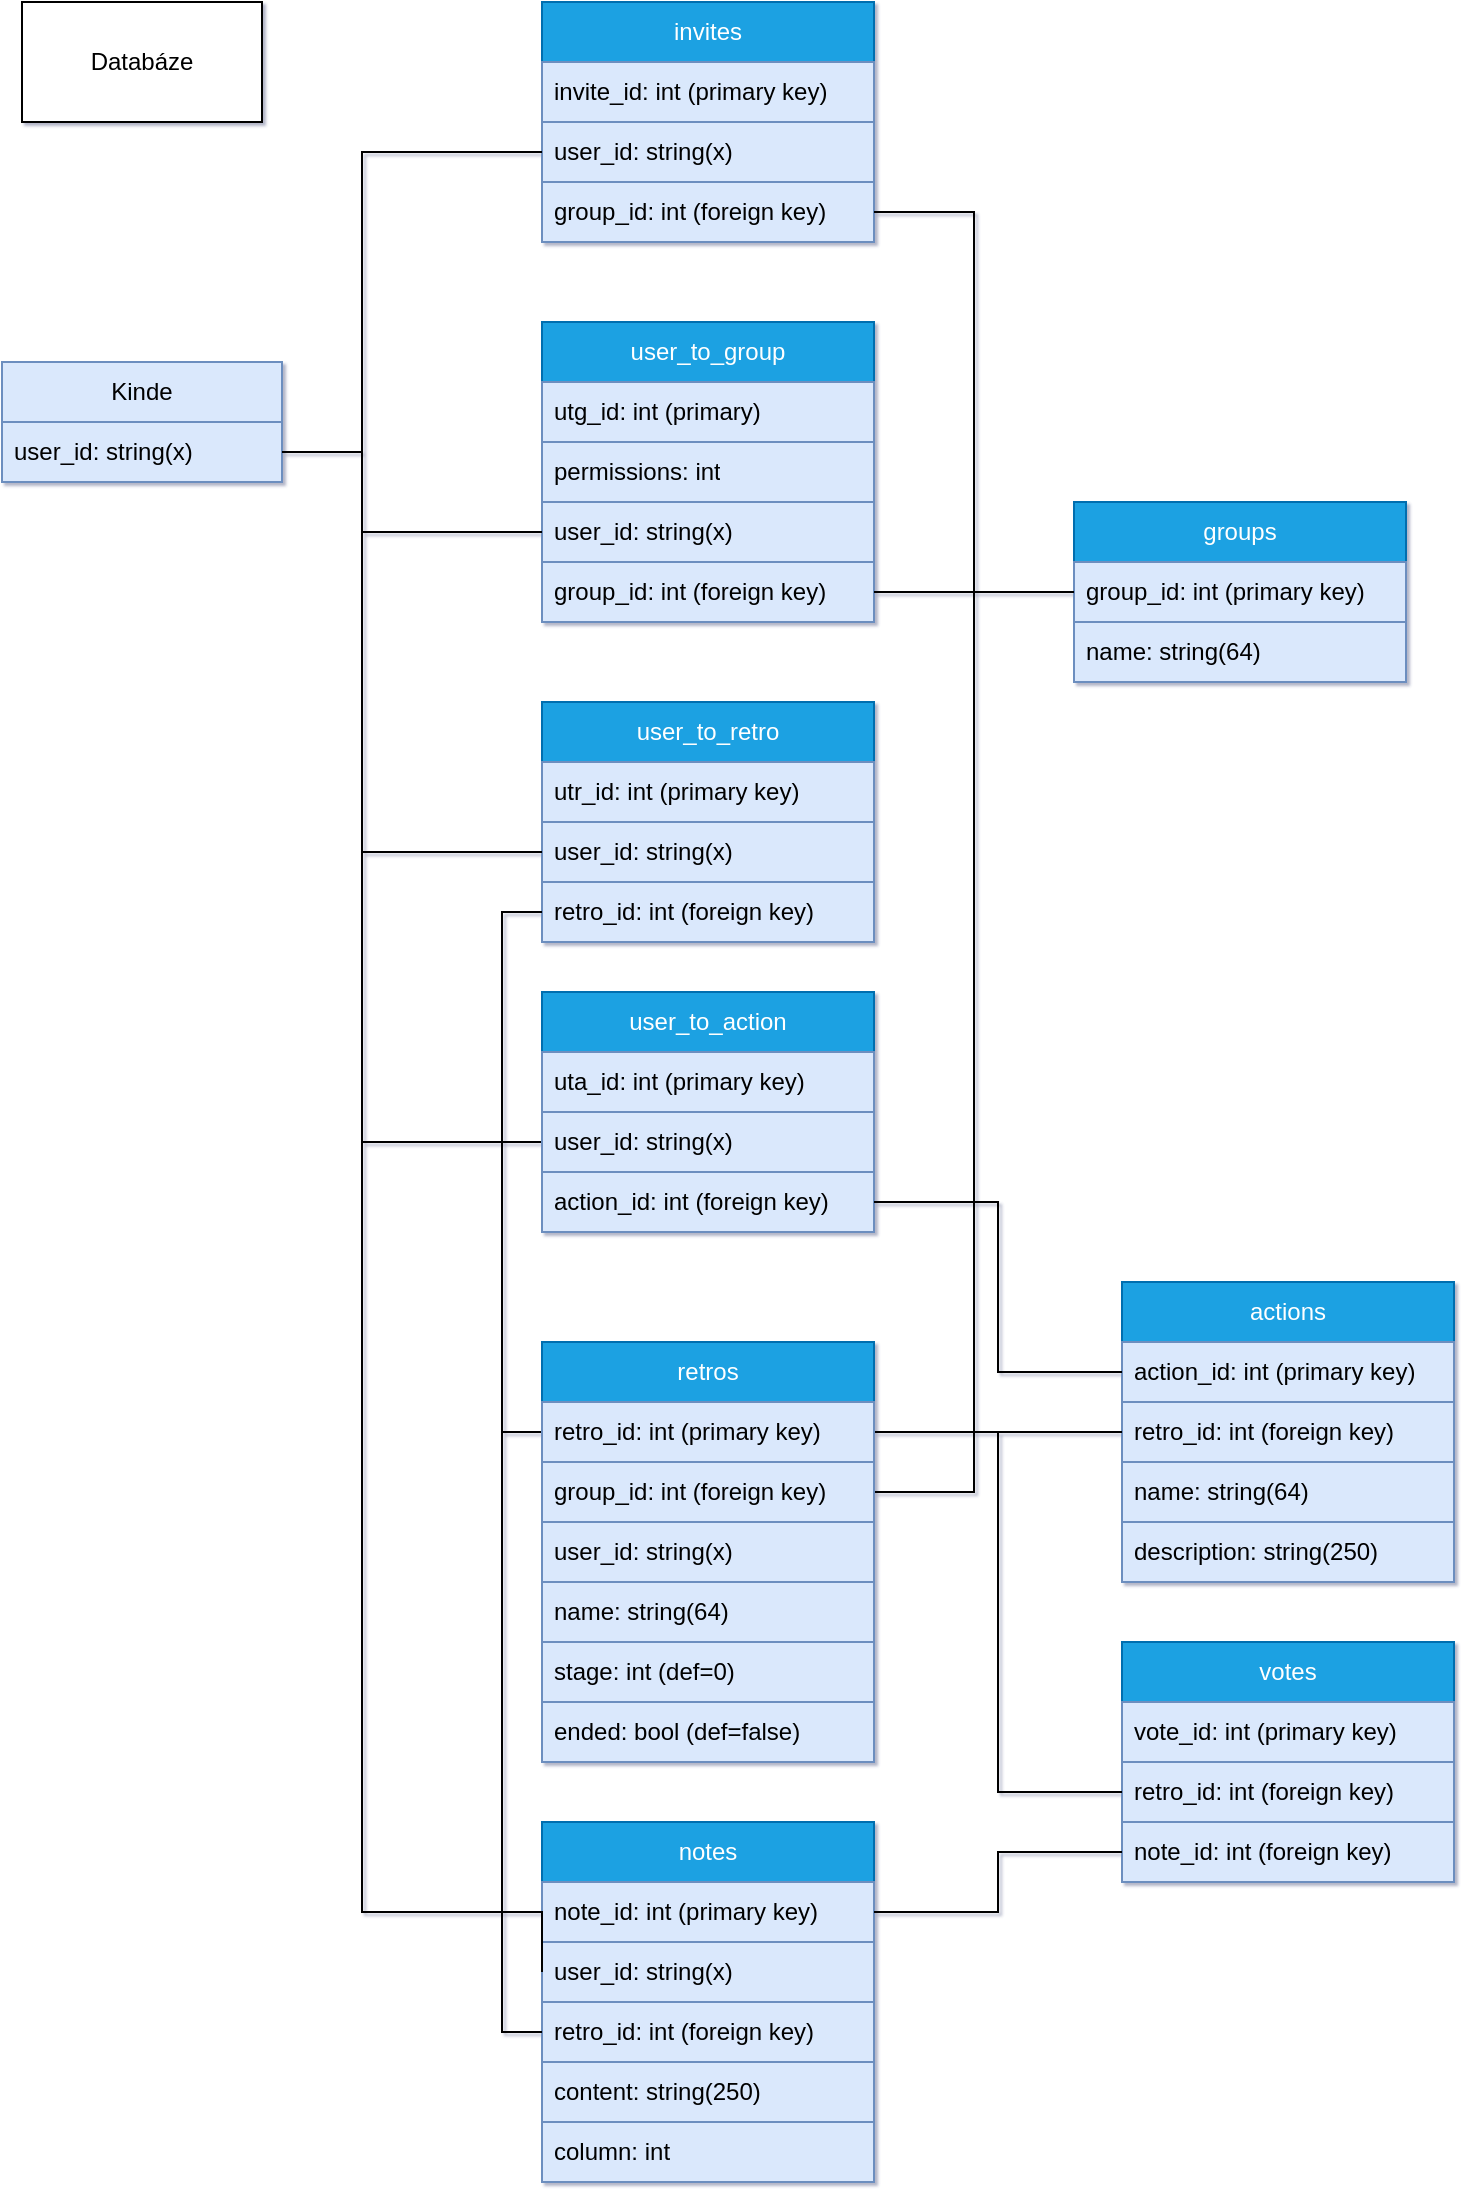 <mxfile version="24.4.9" type="device">
  <diagram name="Stránka-1" id="w-0Qt5PffqAeZ8A1I7gH">
    <mxGraphModel dx="2100" dy="1060" grid="1" gridSize="10" guides="1" tooltips="1" connect="1" arrows="1" fold="1" page="1" pageScale="1" pageWidth="827" pageHeight="1169" background="#ffffff" math="0" shadow="1">
      <root>
        <mxCell id="0" />
        <mxCell id="1" parent="0" />
        <mxCell id="OxJI6XA8iEEOe-zKKF0P-5" value="Databáze" style="rounded=0;whiteSpace=wrap;html=1;" parent="1" vertex="1">
          <mxGeometry x="40" y="30" width="120" height="60" as="geometry" />
        </mxCell>
        <mxCell id="OxJI6XA8iEEOe-zKKF0P-20" value="user_to_group" style="swimlane;fontStyle=0;childLayout=stackLayout;horizontal=1;startSize=30;horizontalStack=0;resizeParent=1;resizeParentMax=0;resizeLast=0;collapsible=1;marginBottom=0;whiteSpace=wrap;html=1;fillColor=#1ba1e2;fontColor=#ffffff;strokeColor=#006EAF;" parent="1" vertex="1">
          <mxGeometry x="300" y="190" width="166" height="150" as="geometry" />
        </mxCell>
        <mxCell id="OxJI6XA8iEEOe-zKKF0P-22" value="utg_id: int (primary)" style="text;strokeColor=#6c8ebf;fillColor=#dae8fc;align=left;verticalAlign=middle;spacingLeft=4;spacingRight=4;overflow=hidden;points=[[0,0.5],[1,0.5]];portConstraint=eastwest;rotatable=0;whiteSpace=wrap;html=1;" parent="OxJI6XA8iEEOe-zKKF0P-20" vertex="1">
          <mxGeometry y="30" width="166" height="30" as="geometry" />
        </mxCell>
        <mxCell id="GZGcqeqN01-Z6DozCxvM-3" value="permissions: int" style="text;strokeColor=#6c8ebf;fillColor=#dae8fc;align=left;verticalAlign=middle;spacingLeft=4;spacingRight=4;overflow=hidden;points=[[0,0.5],[1,0.5]];portConstraint=eastwest;rotatable=0;whiteSpace=wrap;html=1;" parent="OxJI6XA8iEEOe-zKKF0P-20" vertex="1">
          <mxGeometry y="60" width="166" height="30" as="geometry" />
        </mxCell>
        <mxCell id="OxJI6XA8iEEOe-zKKF0P-21" value="user_id: string(x)" style="text;strokeColor=#6c8ebf;fillColor=#dae8fc;align=left;verticalAlign=middle;spacingLeft=4;spacingRight=4;overflow=hidden;points=[[0,0.5],[1,0.5]];portConstraint=eastwest;rotatable=0;whiteSpace=wrap;html=1;" parent="OxJI6XA8iEEOe-zKKF0P-20" vertex="1">
          <mxGeometry y="90" width="166" height="30" as="geometry" />
        </mxCell>
        <mxCell id="OxJI6XA8iEEOe-zKKF0P-26" value="group_id: int (foreign key)" style="text;strokeColor=#6c8ebf;fillColor=#dae8fc;align=left;verticalAlign=middle;spacingLeft=4;spacingRight=4;overflow=hidden;points=[[0,0.5],[1,0.5]];portConstraint=eastwest;rotatable=0;whiteSpace=wrap;html=1;" parent="OxJI6XA8iEEOe-zKKF0P-20" vertex="1">
          <mxGeometry y="120" width="166" height="30" as="geometry" />
        </mxCell>
        <mxCell id="OxJI6XA8iEEOe-zKKF0P-27" style="edgeStyle=orthogonalEdgeStyle;rounded=0;orthogonalLoop=1;jettySize=auto;html=1;exitX=1;exitY=0.5;exitDx=0;exitDy=0;entryX=0;entryY=0.5;entryDx=0;entryDy=0;startArrow=none;startFill=0;endArrow=none;endFill=0;" parent="1" source="BycqJEDDxP9vvW6Bha4R-9" target="OxJI6XA8iEEOe-zKKF0P-21" edge="1">
          <mxGeometry relative="1" as="geometry">
            <mxPoint x="232" y="265.0" as="sourcePoint" />
            <Array as="points">
              <mxPoint x="210" y="255" />
              <mxPoint x="210" y="295" />
            </Array>
          </mxGeometry>
        </mxCell>
        <mxCell id="OxJI6XA8iEEOe-zKKF0P-29" value="groups" style="swimlane;fontStyle=0;childLayout=stackLayout;horizontal=1;startSize=30;horizontalStack=0;resizeParent=1;resizeParentMax=0;resizeLast=0;collapsible=1;marginBottom=0;whiteSpace=wrap;html=1;fillColor=#1ba1e2;fontColor=#ffffff;strokeColor=#006EAF;" parent="1" vertex="1">
          <mxGeometry x="566" y="280" width="166" height="90" as="geometry" />
        </mxCell>
        <mxCell id="OxJI6XA8iEEOe-zKKF0P-32" value="group_id: int (primary key)" style="text;strokeColor=#6c8ebf;fillColor=#dae8fc;align=left;verticalAlign=middle;spacingLeft=4;spacingRight=4;overflow=hidden;points=[[0,0.5],[1,0.5]];portConstraint=eastwest;rotatable=0;whiteSpace=wrap;html=1;" parent="OxJI6XA8iEEOe-zKKF0P-29" vertex="1">
          <mxGeometry y="30" width="166" height="30" as="geometry" />
        </mxCell>
        <mxCell id="OxJI6XA8iEEOe-zKKF0P-46" value="name: string(64)" style="text;strokeColor=#6c8ebf;fillColor=#dae8fc;align=left;verticalAlign=middle;spacingLeft=4;spacingRight=4;overflow=hidden;points=[[0,0.5],[1,0.5]];portConstraint=eastwest;rotatable=0;whiteSpace=wrap;html=1;" parent="OxJI6XA8iEEOe-zKKF0P-29" vertex="1">
          <mxGeometry y="60" width="166" height="30" as="geometry" />
        </mxCell>
        <mxCell id="OxJI6XA8iEEOe-zKKF0P-34" style="edgeStyle=orthogonalEdgeStyle;rounded=0;orthogonalLoop=1;jettySize=auto;html=1;exitX=0;exitY=0.5;exitDx=0;exitDy=0;entryX=1;entryY=0.5;entryDx=0;entryDy=0;startArrow=none;startFill=0;endArrow=none;endFill=0;" parent="1" source="OxJI6XA8iEEOe-zKKF0P-32" target="OxJI6XA8iEEOe-zKKF0P-26" edge="1">
          <mxGeometry relative="1" as="geometry" />
        </mxCell>
        <mxCell id="OxJI6XA8iEEOe-zKKF0P-35" value="actions" style="swimlane;fontStyle=0;childLayout=stackLayout;horizontal=1;startSize=30;horizontalStack=0;resizeParent=1;resizeParentMax=0;resizeLast=0;collapsible=1;marginBottom=0;whiteSpace=wrap;html=1;fillColor=#1ba1e2;fontColor=#ffffff;strokeColor=#006EAF;" parent="1" vertex="1">
          <mxGeometry x="590" y="670" width="166" height="150" as="geometry" />
        </mxCell>
        <mxCell id="OxJI6XA8iEEOe-zKKF0P-36" value="action_id: int (primary key)" style="text;strokeColor=#6c8ebf;fillColor=#dae8fc;align=left;verticalAlign=middle;spacingLeft=4;spacingRight=4;overflow=hidden;points=[[0,0.5],[1,0.5]];portConstraint=eastwest;rotatable=0;whiteSpace=wrap;html=1;" parent="OxJI6XA8iEEOe-zKKF0P-35" vertex="1">
          <mxGeometry y="30" width="166" height="30" as="geometry" />
        </mxCell>
        <mxCell id="OxJI6XA8iEEOe-zKKF0P-44" value="retro_id: int (foreign key)" style="text;strokeColor=#6c8ebf;fillColor=#dae8fc;align=left;verticalAlign=middle;spacingLeft=4;spacingRight=4;overflow=hidden;points=[[0,0.5],[1,0.5]];portConstraint=eastwest;rotatable=0;whiteSpace=wrap;html=1;" parent="OxJI6XA8iEEOe-zKKF0P-35" vertex="1">
          <mxGeometry y="60" width="166" height="30" as="geometry" />
        </mxCell>
        <mxCell id="OxJI6XA8iEEOe-zKKF0P-49" value="name: string(64)" style="text;strokeColor=#6c8ebf;fillColor=#dae8fc;align=left;verticalAlign=middle;spacingLeft=4;spacingRight=4;overflow=hidden;points=[[0,0.5],[1,0.5]];portConstraint=eastwest;rotatable=0;whiteSpace=wrap;html=1;" parent="OxJI6XA8iEEOe-zKKF0P-35" vertex="1">
          <mxGeometry y="90" width="166" height="30" as="geometry" />
        </mxCell>
        <mxCell id="OxJI6XA8iEEOe-zKKF0P-50" value="description: string(250)" style="text;strokeColor=#6c8ebf;fillColor=#dae8fc;align=left;verticalAlign=middle;spacingLeft=4;spacingRight=4;overflow=hidden;points=[[0,0.5],[1,0.5]];portConstraint=eastwest;rotatable=0;whiteSpace=wrap;html=1;" parent="OxJI6XA8iEEOe-zKKF0P-35" vertex="1">
          <mxGeometry y="120" width="166" height="30" as="geometry" />
        </mxCell>
        <mxCell id="OxJI6XA8iEEOe-zKKF0P-42" style="edgeStyle=orthogonalEdgeStyle;rounded=0;orthogonalLoop=1;jettySize=auto;html=1;exitX=0;exitY=0.5;exitDx=0;exitDy=0;entryX=1;entryY=0.5;entryDx=0;entryDy=0;strokeColor=default;endArrow=none;endFill=0;" parent="1" source="OxJI6XA8iEEOe-zKKF0P-32" target="OxJI6XA8iEEOe-zKKF0P-41" edge="1">
          <mxGeometry relative="1" as="geometry" />
        </mxCell>
        <mxCell id="OxJI6XA8iEEOe-zKKF0P-45" style="edgeStyle=orthogonalEdgeStyle;rounded=0;orthogonalLoop=1;jettySize=auto;html=1;startArrow=none;startFill=0;endArrow=none;endFill=0;" parent="1" source="OxJI6XA8iEEOe-zKKF0P-40" target="OxJI6XA8iEEOe-zKKF0P-44" edge="1">
          <mxGeometry relative="1" as="geometry" />
        </mxCell>
        <mxCell id="BycqJEDDxP9vvW6Bha4R-1" value="notes" style="swimlane;fontStyle=0;childLayout=stackLayout;horizontal=1;startSize=30;horizontalStack=0;resizeParent=1;resizeParentMax=0;resizeLast=0;collapsible=1;marginBottom=0;whiteSpace=wrap;html=1;fillColor=#1ba1e2;fontColor=#ffffff;strokeColor=#006EAF;" parent="1" vertex="1">
          <mxGeometry x="300" y="940" width="166" height="180" as="geometry" />
        </mxCell>
        <mxCell id="BycqJEDDxP9vvW6Bha4R-2" value="note_id: int (primary key)" style="text;strokeColor=#6c8ebf;fillColor=#dae8fc;align=left;verticalAlign=middle;spacingLeft=4;spacingRight=4;overflow=hidden;points=[[0,0.5],[1,0.5]];portConstraint=eastwest;rotatable=0;whiteSpace=wrap;html=1;" parent="BycqJEDDxP9vvW6Bha4R-1" vertex="1">
          <mxGeometry y="30" width="166" height="30" as="geometry" />
        </mxCell>
        <mxCell id="BycqJEDDxP9vvW6Bha4R-13" value="user_id: string(x)" style="text;strokeColor=#6c8ebf;fillColor=#dae8fc;align=left;verticalAlign=middle;spacingLeft=4;spacingRight=4;overflow=hidden;points=[[0,0.5],[1,0.5]];portConstraint=eastwest;rotatable=0;whiteSpace=wrap;html=1;" parent="BycqJEDDxP9vvW6Bha4R-1" vertex="1">
          <mxGeometry y="60" width="166" height="30" as="geometry" />
        </mxCell>
        <mxCell id="BycqJEDDxP9vvW6Bha4R-3" value="retro_id: int (foreign key)" style="text;strokeColor=#6c8ebf;fillColor=#dae8fc;align=left;verticalAlign=middle;spacingLeft=4;spacingRight=4;overflow=hidden;points=[[0,0.5],[1,0.5]];portConstraint=eastwest;rotatable=0;whiteSpace=wrap;html=1;" parent="BycqJEDDxP9vvW6Bha4R-1" vertex="1">
          <mxGeometry y="90" width="166" height="30" as="geometry" />
        </mxCell>
        <mxCell id="BycqJEDDxP9vvW6Bha4R-4" value="content: string(250)" style="text;strokeColor=#6c8ebf;fillColor=#dae8fc;align=left;verticalAlign=middle;spacingLeft=4;spacingRight=4;overflow=hidden;points=[[0,0.5],[1,0.5]];portConstraint=eastwest;rotatable=0;whiteSpace=wrap;html=1;" parent="BycqJEDDxP9vvW6Bha4R-1" vertex="1">
          <mxGeometry y="120" width="166" height="30" as="geometry" />
        </mxCell>
        <mxCell id="GZGcqeqN01-Z6DozCxvM-1" value="&lt;span style=&quot;font-weight: normal;&quot;&gt;column: int&lt;/span&gt;" style="text;strokeColor=#6c8ebf;fillColor=#dae8fc;align=left;verticalAlign=middle;spacingLeft=4;spacingRight=4;overflow=hidden;points=[[0,0.5],[1,0.5]];portConstraint=eastwest;rotatable=0;whiteSpace=wrap;html=1;fontStyle=1" parent="BycqJEDDxP9vvW6Bha4R-1" vertex="1">
          <mxGeometry y="150" width="166" height="30" as="geometry" />
        </mxCell>
        <mxCell id="BycqJEDDxP9vvW6Bha4R-7" style="edgeStyle=orthogonalEdgeStyle;rounded=0;orthogonalLoop=1;jettySize=auto;html=1;exitX=0;exitY=0.5;exitDx=0;exitDy=0;startArrow=none;startFill=0;endArrow=none;endFill=0;entryX=0;entryY=0.5;entryDx=0;entryDy=0;" parent="1" source="OxJI6XA8iEEOe-zKKF0P-40" target="BycqJEDDxP9vvW6Bha4R-3" edge="1">
          <mxGeometry relative="1" as="geometry">
            <mxPoint x="294" y="235" as="sourcePoint" />
            <mxPoint x="206" y="385" as="targetPoint" />
          </mxGeometry>
        </mxCell>
        <mxCell id="BycqJEDDxP9vvW6Bha4R-8" value="Kinde" style="swimlane;fontStyle=0;childLayout=stackLayout;horizontal=1;startSize=30;horizontalStack=0;resizeParent=1;resizeParentMax=0;resizeLast=0;collapsible=1;marginBottom=0;whiteSpace=wrap;html=1;fillColor=#dae8fc;strokeColor=#6c8ebf;" parent="1" vertex="1">
          <mxGeometry x="30" y="210" width="140" height="60" as="geometry" />
        </mxCell>
        <mxCell id="BycqJEDDxP9vvW6Bha4R-9" value="&lt;span style=&quot;text-align: center;&quot;&gt;user_id: string(x)&lt;/span&gt;" style="text;strokeColor=#6c8ebf;fillColor=#dae8fc;align=left;verticalAlign=middle;spacingLeft=4;spacingRight=4;overflow=hidden;points=[[0,0.5],[1,0.5]];portConstraint=eastwest;rotatable=0;whiteSpace=wrap;html=1;" parent="BycqJEDDxP9vvW6Bha4R-8" vertex="1">
          <mxGeometry y="30" width="140" height="30" as="geometry" />
        </mxCell>
        <mxCell id="BycqJEDDxP9vvW6Bha4R-12" style="edgeStyle=orthogonalEdgeStyle;rounded=0;orthogonalLoop=1;jettySize=auto;html=1;entryX=1;entryY=0.75;entryDx=0;entryDy=0;startArrow=none;startFill=0;endArrow=none;endFill=0;exitX=0;exitY=0.5;exitDx=0;exitDy=0;" parent="1" source="BycqJEDDxP9vvW6Bha4R-13" target="BycqJEDDxP9vvW6Bha4R-8" edge="1">
          <mxGeometry relative="1" as="geometry">
            <mxPoint x="160" y="1060" as="sourcePoint" />
            <mxPoint x="294" y="390" as="targetPoint" />
            <Array as="points">
              <mxPoint x="210" y="985" />
              <mxPoint x="210" y="255" />
            </Array>
          </mxGeometry>
        </mxCell>
        <mxCell id="cWmVOtwMRXcu9AUouQEV-2" value="user_to_retro" style="swimlane;fontStyle=0;childLayout=stackLayout;horizontal=1;startSize=30;horizontalStack=0;resizeParent=1;resizeParentMax=0;resizeLast=0;collapsible=1;marginBottom=0;whiteSpace=wrap;html=1;fillColor=#1ba1e2;fontColor=#ffffff;strokeColor=#006EAF;" parent="1" vertex="1">
          <mxGeometry x="300" y="380" width="166" height="120" as="geometry" />
        </mxCell>
        <mxCell id="cWmVOtwMRXcu9AUouQEV-3" value="utr_id: int (primary key)" style="text;strokeColor=#6c8ebf;fillColor=#dae8fc;align=left;verticalAlign=middle;spacingLeft=4;spacingRight=4;overflow=hidden;points=[[0,0.5],[1,0.5]];portConstraint=eastwest;rotatable=0;whiteSpace=wrap;html=1;" parent="cWmVOtwMRXcu9AUouQEV-2" vertex="1">
          <mxGeometry y="30" width="166" height="30" as="geometry" />
        </mxCell>
        <mxCell id="cWmVOtwMRXcu9AUouQEV-10" value="user_id: string(x)" style="text;strokeColor=#6c8ebf;fillColor=#dae8fc;align=left;verticalAlign=middle;spacingLeft=4;spacingRight=4;overflow=hidden;points=[[0,0.5],[1,0.5]];portConstraint=eastwest;rotatable=0;whiteSpace=wrap;html=1;" parent="cWmVOtwMRXcu9AUouQEV-2" vertex="1">
          <mxGeometry y="60" width="166" height="30" as="geometry" />
        </mxCell>
        <mxCell id="cWmVOtwMRXcu9AUouQEV-4" value="retro_id: int (foreign key)" style="text;strokeColor=#6c8ebf;fillColor=#dae8fc;align=left;verticalAlign=middle;spacingLeft=4;spacingRight=4;overflow=hidden;points=[[0,0.5],[1,0.5]];portConstraint=eastwest;rotatable=0;whiteSpace=wrap;html=1;" parent="cWmVOtwMRXcu9AUouQEV-2" vertex="1">
          <mxGeometry y="90" width="166" height="30" as="geometry" />
        </mxCell>
        <mxCell id="cWmVOtwMRXcu9AUouQEV-11" style="edgeStyle=orthogonalEdgeStyle;rounded=0;orthogonalLoop=1;jettySize=auto;html=1;startArrow=none;startFill=0;endArrow=none;endFill=0;entryX=0;entryY=0.5;entryDx=0;entryDy=0;" parent="1" source="cWmVOtwMRXcu9AUouQEV-4" target="OxJI6XA8iEEOe-zKKF0P-40" edge="1">
          <mxGeometry relative="1" as="geometry">
            <mxPoint x="320" y="670" as="sourcePoint" />
            <mxPoint x="136" y="445" as="targetPoint" />
          </mxGeometry>
        </mxCell>
        <mxCell id="cWmVOtwMRXcu9AUouQEV-12" style="edgeStyle=orthogonalEdgeStyle;rounded=0;orthogonalLoop=1;jettySize=auto;html=1;startArrow=none;startFill=0;endArrow=none;endFill=0;exitX=0;exitY=0.5;exitDx=0;exitDy=0;entryX=1;entryY=0.5;entryDx=0;entryDy=0;" parent="1" source="cWmVOtwMRXcu9AUouQEV-10" target="BycqJEDDxP9vvW6Bha4R-9" edge="1">
          <mxGeometry relative="1" as="geometry">
            <mxPoint x="320" y="747.25" as="sourcePoint" />
            <mxPoint x="300" y="252.25" as="targetPoint" />
            <Array as="points">
              <mxPoint x="210" y="455" />
              <mxPoint x="210" y="255" />
            </Array>
          </mxGeometry>
        </mxCell>
        <mxCell id="cWmVOtwMRXcu9AUouQEV-13" value="votes" style="swimlane;fontStyle=0;childLayout=stackLayout;horizontal=1;startSize=30;horizontalStack=0;resizeParent=1;resizeParentMax=0;resizeLast=0;collapsible=1;marginBottom=0;whiteSpace=wrap;html=1;fillColor=#1ba1e2;fontColor=#ffffff;strokeColor=#006EAF;" parent="1" vertex="1">
          <mxGeometry x="590" y="850" width="166" height="120" as="geometry" />
        </mxCell>
        <mxCell id="cWmVOtwMRXcu9AUouQEV-19" value="vote_id: int (primary key)" style="text;strokeColor=#6c8ebf;fillColor=#dae8fc;align=left;verticalAlign=middle;spacingLeft=4;spacingRight=4;overflow=hidden;points=[[0,0.5],[1,0.5]];portConstraint=eastwest;rotatable=0;whiteSpace=wrap;html=1;" parent="cWmVOtwMRXcu9AUouQEV-13" vertex="1">
          <mxGeometry y="30" width="166" height="30" as="geometry" />
        </mxCell>
        <mxCell id="cWmVOtwMRXcu9AUouQEV-14" value="retro_id: int (foreign key)" style="text;strokeColor=#6c8ebf;fillColor=#dae8fc;align=left;verticalAlign=middle;spacingLeft=4;spacingRight=4;overflow=hidden;points=[[0,0.5],[1,0.5]];portConstraint=eastwest;rotatable=0;whiteSpace=wrap;html=1;" parent="cWmVOtwMRXcu9AUouQEV-13" vertex="1">
          <mxGeometry y="60" width="166" height="30" as="geometry" />
        </mxCell>
        <mxCell id="cWmVOtwMRXcu9AUouQEV-18" value="note_id: int (foreign&amp;nbsp;key)" style="text;strokeColor=#6c8ebf;fillColor=#dae8fc;align=left;verticalAlign=middle;spacingLeft=4;spacingRight=4;overflow=hidden;points=[[0,0.5],[1,0.5]];portConstraint=eastwest;rotatable=0;whiteSpace=wrap;html=1;" parent="cWmVOtwMRXcu9AUouQEV-13" vertex="1">
          <mxGeometry y="90" width="166" height="30" as="geometry" />
        </mxCell>
        <mxCell id="cWmVOtwMRXcu9AUouQEV-20" style="edgeStyle=orthogonalEdgeStyle;rounded=0;orthogonalLoop=1;jettySize=auto;html=1;startArrow=none;startFill=0;endArrow=none;endFill=0;" parent="1" edge="1" target="BycqJEDDxP9vvW6Bha4R-9" source="cWmVOtwMRXcu9AUouQEV-29">
          <mxGeometry relative="1" as="geometry">
            <mxPoint x="750" y="950" as="sourcePoint" />
            <mxPoint x="280" y="730" as="targetPoint" />
            <Array as="points">
              <mxPoint x="210" y="600" />
              <mxPoint x="210" y="255" />
            </Array>
          </mxGeometry>
        </mxCell>
        <mxCell id="cWmVOtwMRXcu9AUouQEV-21" style="edgeStyle=orthogonalEdgeStyle;rounded=0;orthogonalLoop=1;jettySize=auto;html=1;startArrow=none;startFill=0;endArrow=none;endFill=0;entryX=1;entryY=0.5;entryDx=0;entryDy=0;exitX=0;exitY=0.5;exitDx=0;exitDy=0;" parent="1" source="cWmVOtwMRXcu9AUouQEV-14" target="OxJI6XA8iEEOe-zKKF0P-40" edge="1">
          <mxGeometry relative="1" as="geometry">
            <mxPoint x="622.5" y="320" as="sourcePoint" />
            <mxPoint x="530" y="480" as="targetPoint" />
          </mxGeometry>
        </mxCell>
        <mxCell id="cWmVOtwMRXcu9AUouQEV-24" value="user_to_action" style="swimlane;fontStyle=0;childLayout=stackLayout;horizontal=1;startSize=30;horizontalStack=0;resizeParent=1;resizeParentMax=0;resizeLast=0;collapsible=1;marginBottom=0;whiteSpace=wrap;html=1;fillColor=#1ba1e2;fontColor=#ffffff;strokeColor=#006EAF;" parent="1" vertex="1">
          <mxGeometry x="300" y="525" width="166" height="120" as="geometry" />
        </mxCell>
        <mxCell id="cWmVOtwMRXcu9AUouQEV-25" value="uta_id: int (primary key)" style="text;strokeColor=#6c8ebf;fillColor=#dae8fc;align=left;verticalAlign=middle;spacingLeft=4;spacingRight=4;overflow=hidden;points=[[0,0.5],[1,0.5]];portConstraint=eastwest;rotatable=0;whiteSpace=wrap;html=1;" parent="cWmVOtwMRXcu9AUouQEV-24" vertex="1">
          <mxGeometry y="30" width="166" height="30" as="geometry" />
        </mxCell>
        <mxCell id="cWmVOtwMRXcu9AUouQEV-29" value="&lt;span style=&quot;text-align: center;&quot;&gt;user_id: string(x)&lt;/span&gt;" style="text;strokeColor=#6c8ebf;fillColor=#dae8fc;align=left;verticalAlign=middle;spacingLeft=4;spacingRight=4;overflow=hidden;points=[[0,0.5],[1,0.5]];portConstraint=eastwest;rotatable=0;whiteSpace=wrap;html=1;" parent="cWmVOtwMRXcu9AUouQEV-24" vertex="1">
          <mxGeometry y="60" width="166" height="30" as="geometry" />
        </mxCell>
        <mxCell id="cWmVOtwMRXcu9AUouQEV-26" value="action_id: int (foreign key)" style="text;strokeColor=#6c8ebf;fillColor=#dae8fc;align=left;verticalAlign=middle;spacingLeft=4;spacingRight=4;overflow=hidden;points=[[0,0.5],[1,0.5]];portConstraint=eastwest;rotatable=0;whiteSpace=wrap;html=1;" parent="cWmVOtwMRXcu9AUouQEV-24" vertex="1">
          <mxGeometry y="90" width="166" height="30" as="geometry" />
        </mxCell>
        <mxCell id="s1bEsUPhiaDME0yn61V0-1" style="edgeStyle=orthogonalEdgeStyle;rounded=0;orthogonalLoop=1;jettySize=auto;html=1;startArrow=none;startFill=0;endArrow=none;endFill=0;" edge="1" parent="1" source="cWmVOtwMRXcu9AUouQEV-26" target="OxJI6XA8iEEOe-zKKF0P-36">
          <mxGeometry relative="1" as="geometry">
            <mxPoint x="180" y="1005" as="sourcePoint" />
            <mxPoint x="-4" y="780" as="targetPoint" />
          </mxGeometry>
        </mxCell>
        <mxCell id="s1bEsUPhiaDME0yn61V0-2" value="" style="edgeStyle=orthogonalEdgeStyle;rounded=0;orthogonalLoop=1;jettySize=auto;html=1;startArrow=none;startFill=0;endArrow=none;endFill=0;exitX=0;exitY=0.5;exitDx=0;exitDy=0;" edge="1" parent="1" source="cWmVOtwMRXcu9AUouQEV-18" target="BycqJEDDxP9vvW6Bha4R-2">
          <mxGeometry relative="1" as="geometry">
            <mxPoint x="570" y="500" as="sourcePoint" />
            <mxPoint x="156" y="440" as="targetPoint" />
          </mxGeometry>
        </mxCell>
        <mxCell id="OxJI6XA8iEEOe-zKKF0P-39" value="retros" style="swimlane;fontStyle=0;childLayout=stackLayout;horizontal=1;startSize=30;horizontalStack=0;resizeParent=1;resizeParentMax=0;resizeLast=0;collapsible=1;marginBottom=0;whiteSpace=wrap;html=1;fillColor=#1ba1e2;fontColor=#ffffff;strokeColor=#006EAF;" parent="1" vertex="1">
          <mxGeometry x="300" y="700" width="166" height="210" as="geometry" />
        </mxCell>
        <mxCell id="OxJI6XA8iEEOe-zKKF0P-40" value="retro_id: int (primary key)" style="text;strokeColor=#6c8ebf;fillColor=#dae8fc;align=left;verticalAlign=middle;spacingLeft=4;spacingRight=4;overflow=hidden;points=[[0,0.5],[1,0.5]];portConstraint=eastwest;rotatable=0;whiteSpace=wrap;html=1;" parent="OxJI6XA8iEEOe-zKKF0P-39" vertex="1">
          <mxGeometry y="30" width="166" height="30" as="geometry" />
        </mxCell>
        <mxCell id="OxJI6XA8iEEOe-zKKF0P-41" value="group_id: int (foreign key)" style="text;strokeColor=#6c8ebf;fillColor=#dae8fc;align=left;verticalAlign=middle;spacingLeft=4;spacingRight=4;overflow=hidden;points=[[0,0.5],[1,0.5]];portConstraint=eastwest;rotatable=0;whiteSpace=wrap;html=1;" parent="OxJI6XA8iEEOe-zKKF0P-39" vertex="1">
          <mxGeometry y="60" width="166" height="30" as="geometry" />
        </mxCell>
        <mxCell id="cWmVOtwMRXcu9AUouQEV-1" value="&lt;span style=&quot;text-align: center;&quot;&gt;user_id: string(x)&lt;/span&gt;" style="text;strokeColor=#6c8ebf;fillColor=#dae8fc;align=left;verticalAlign=middle;spacingLeft=4;spacingRight=4;overflow=hidden;points=[[0,0.5],[1,0.5]];portConstraint=eastwest;rotatable=0;whiteSpace=wrap;html=1;" parent="OxJI6XA8iEEOe-zKKF0P-39" vertex="1">
          <mxGeometry y="90" width="166" height="30" as="geometry" />
        </mxCell>
        <mxCell id="OxJI6XA8iEEOe-zKKF0P-48" value="name: string(64)" style="text;strokeColor=#6c8ebf;fillColor=#dae8fc;align=left;verticalAlign=middle;spacingLeft=4;spacingRight=4;overflow=hidden;points=[[0,0.5],[1,0.5]];portConstraint=eastwest;rotatable=0;whiteSpace=wrap;html=1;" parent="OxJI6XA8iEEOe-zKKF0P-39" vertex="1">
          <mxGeometry y="120" width="166" height="30" as="geometry" />
        </mxCell>
        <mxCell id="s1bEsUPhiaDME0yn61V0-16" value="&lt;span style=&quot;text-align: center;&quot;&gt;stage: int (def=0)&lt;/span&gt;" style="text;strokeColor=#6c8ebf;fillColor=#dae8fc;align=left;verticalAlign=middle;spacingLeft=4;spacingRight=4;overflow=hidden;points=[[0,0.5],[1,0.5]];portConstraint=eastwest;rotatable=0;whiteSpace=wrap;html=1;" vertex="1" parent="OxJI6XA8iEEOe-zKKF0P-39">
          <mxGeometry y="150" width="166" height="30" as="geometry" />
        </mxCell>
        <mxCell id="s1bEsUPhiaDME0yn61V0-17" value="ended: bool (def=false)" style="text;strokeColor=#6c8ebf;fillColor=#dae8fc;align=left;verticalAlign=middle;spacingLeft=4;spacingRight=4;overflow=hidden;points=[[0,0.5],[1,0.5]];portConstraint=eastwest;rotatable=0;whiteSpace=wrap;html=1;" vertex="1" parent="OxJI6XA8iEEOe-zKKF0P-39">
          <mxGeometry y="180" width="166" height="30" as="geometry" />
        </mxCell>
        <mxCell id="s1bEsUPhiaDME0yn61V0-7" value="invites" style="swimlane;fontStyle=0;childLayout=stackLayout;horizontal=1;startSize=30;horizontalStack=0;resizeParent=1;resizeParentMax=0;resizeLast=0;collapsible=1;marginBottom=0;whiteSpace=wrap;html=1;fillColor=#1ba1e2;fontColor=#ffffff;strokeColor=#006EAF;" vertex="1" parent="1">
          <mxGeometry x="300" y="30" width="166" height="120" as="geometry" />
        </mxCell>
        <mxCell id="s1bEsUPhiaDME0yn61V0-8" value="invite_id: int (primary key)" style="text;strokeColor=#6c8ebf;fillColor=#dae8fc;align=left;verticalAlign=middle;spacingLeft=4;spacingRight=4;overflow=hidden;points=[[0,0.5],[1,0.5]];portConstraint=eastwest;rotatable=0;whiteSpace=wrap;html=1;" vertex="1" parent="s1bEsUPhiaDME0yn61V0-7">
          <mxGeometry y="30" width="166" height="30" as="geometry" />
        </mxCell>
        <mxCell id="s1bEsUPhiaDME0yn61V0-12" value="user_id: string(x)" style="text;strokeColor=#6c8ebf;fillColor=#dae8fc;align=left;verticalAlign=middle;spacingLeft=4;spacingRight=4;overflow=hidden;points=[[0,0.5],[1,0.5]];portConstraint=eastwest;rotatable=0;whiteSpace=wrap;html=1;" vertex="1" parent="s1bEsUPhiaDME0yn61V0-7">
          <mxGeometry y="60" width="166" height="30" as="geometry" />
        </mxCell>
        <mxCell id="s1bEsUPhiaDME0yn61V0-13" value="group_id: int (foreign key)" style="text;strokeColor=#6c8ebf;fillColor=#dae8fc;align=left;verticalAlign=middle;spacingLeft=4;spacingRight=4;overflow=hidden;points=[[0,0.5],[1,0.5]];portConstraint=eastwest;rotatable=0;whiteSpace=wrap;html=1;" vertex="1" parent="s1bEsUPhiaDME0yn61V0-7">
          <mxGeometry y="90" width="166" height="30" as="geometry" />
        </mxCell>
        <mxCell id="s1bEsUPhiaDME0yn61V0-14" style="edgeStyle=orthogonalEdgeStyle;rounded=0;orthogonalLoop=1;jettySize=auto;html=1;exitX=1;exitY=0.75;exitDx=0;exitDy=0;startArrow=none;startFill=0;endArrow=none;endFill=0;entryX=0;entryY=0.5;entryDx=0;entryDy=0;" edge="1" parent="1" source="BycqJEDDxP9vvW6Bha4R-8" target="s1bEsUPhiaDME0yn61V0-12">
          <mxGeometry relative="1" as="geometry">
            <mxPoint x="140" y="120" as="sourcePoint" />
            <mxPoint x="210" y="100" as="targetPoint" />
            <Array as="points">
              <mxPoint x="210" y="255" />
              <mxPoint x="210" y="105" />
            </Array>
          </mxGeometry>
        </mxCell>
        <mxCell id="s1bEsUPhiaDME0yn61V0-15" style="edgeStyle=orthogonalEdgeStyle;rounded=0;orthogonalLoop=1;jettySize=auto;html=1;startArrow=none;startFill=0;endArrow=none;endFill=0;" edge="1" parent="1" source="OxJI6XA8iEEOe-zKKF0P-32" target="s1bEsUPhiaDME0yn61V0-13">
          <mxGeometry relative="1" as="geometry">
            <mxPoint x="636" y="110" as="sourcePoint" />
            <mxPoint x="536" y="110" as="targetPoint" />
          </mxGeometry>
        </mxCell>
      </root>
    </mxGraphModel>
  </diagram>
</mxfile>
